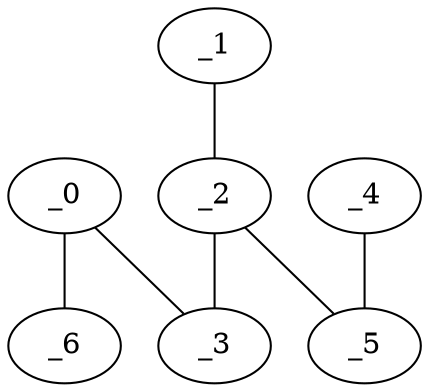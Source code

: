 graph EP1_0125 {
	_0	 [x="2.24",
		y="2.75"];
	_3	 [x="-0.053856",
		y="2.70537"];
	_0 -- _3;
	_6	 [x="1.77661",
		y="2.34858"];
	_0 -- _6;
	_1	 [x="1.72819",
		y="0.350565"];
	_2	 [x="0.662904",
		y="0.861587"];
	_1 -- _2;
	_2 -- _3;
	_5	 [x="2.09589",
		y="2.01097"];
	_2 -- _5;
	_4	 [x="0.982911",
		y="2.06085"];
	_4 -- _5;
}

